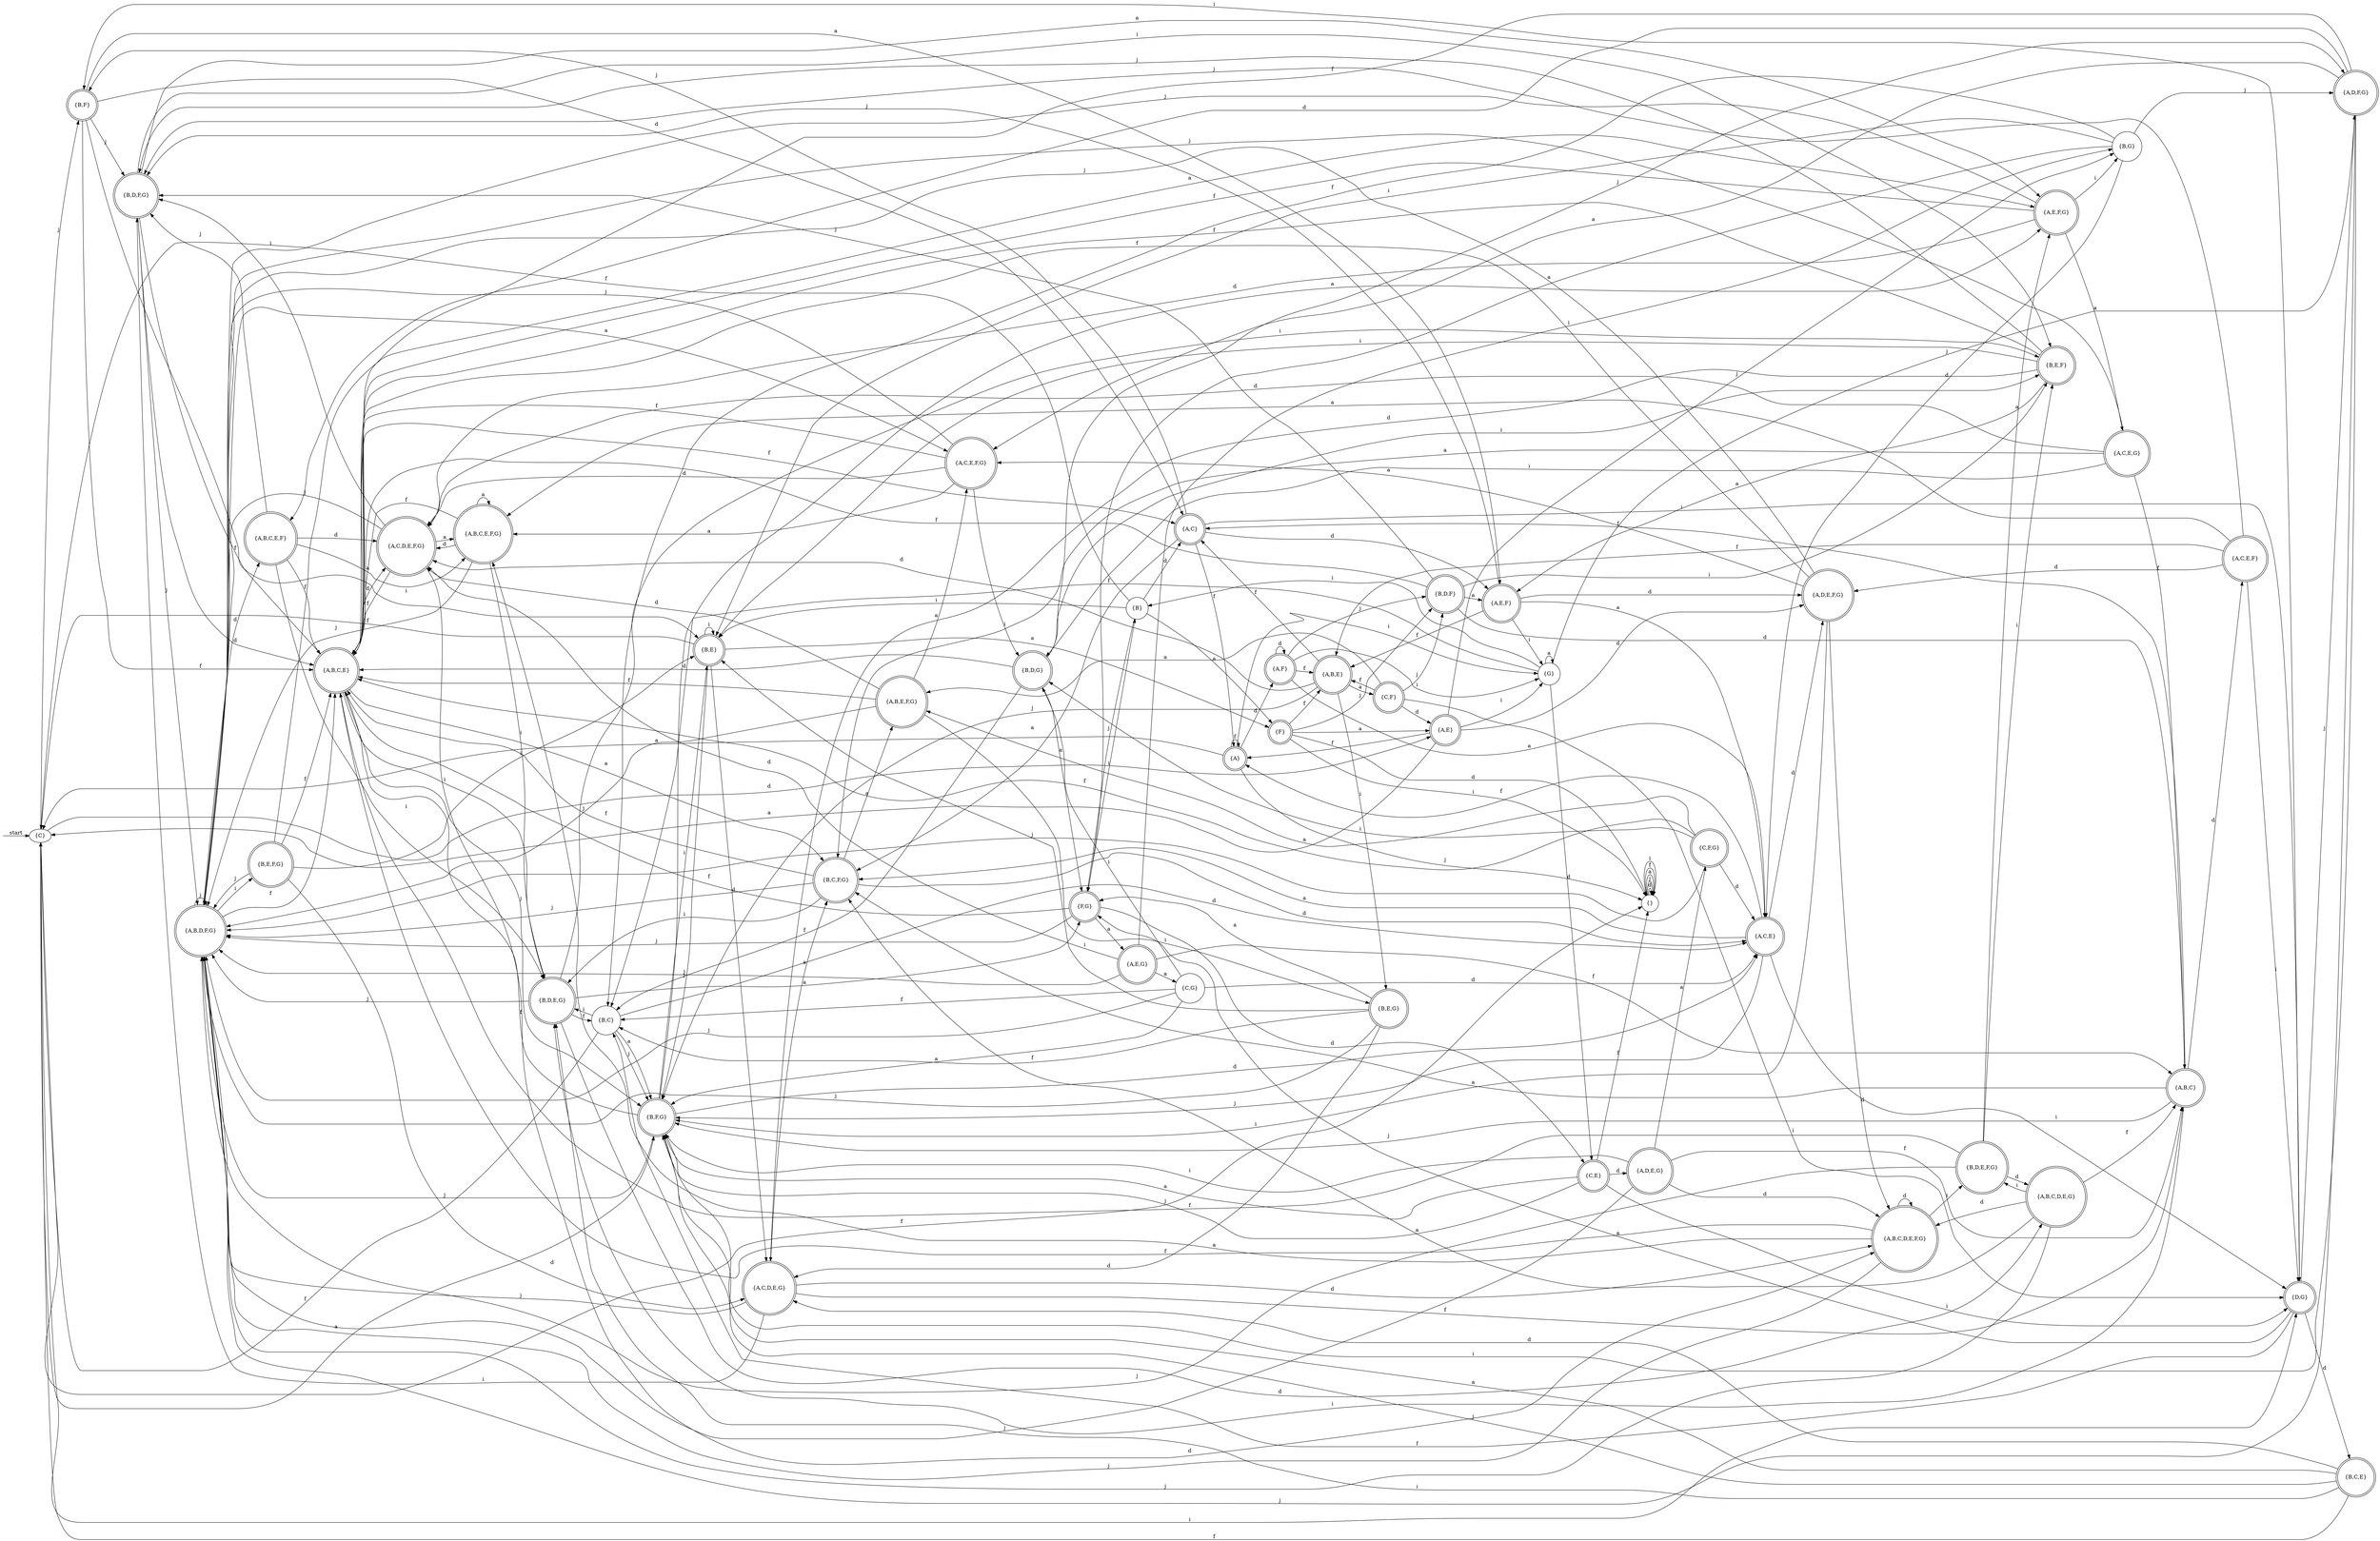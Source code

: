 digraph dfa {
    rankdir = LR;
    __start [style = invis, shape = point];
    __start -> "{C}" [ label = "start" ];
    node [shape = doublecircle]; "{B,F}" "{B,D,F,G}" "{A,B,D,F,G}" "{A,B,C,E,F}" "{A,C,D,E,F,G}" "{A,B,C,D,E,F,G}" "{B,D,E,F,G}" "{A,B,C,D,E,G}" "{A,B,C}" "{A,C,E,F}" "{A,B,E}" "{B,E,G}" "{A,C,E}" "{A}" "{A,F}" "{B,D,F}" "{A,D,F,G}" "{C,E}" "{A,D,E,G}" "{C,F,G}" "{B,D,G}" "{A,B,E,F,G}" "{F}" "{A,C,D,E,G}" "{F,G}" "{A,E,G}" "{C,F}" "{A,D,E,F,G}" "{B,C,F,G}" "{B,D,E,G}" "{A,B,C,E,F,G}" "{B,E,F,G}" "{A,C,E,F,G}" "{B,E,F}" "{A,E,F,G}" "{A,C,E,G}" "{A,B,C,E}" "{A,C}" "{B,E}" "{A,E,F}" "{A,E}" "{D,G}" "{B,C,E}" "{B,F,G}"
    node [shape = circle];
    "{A,D,E,G}" -> "{A,B,D,F,G}" [ label = "j" ];
    "{G}" -> "{B,C}" [ label = "f" ];
    "{A,C,D,E,F,G}" -> "{B,D,F,G}" [ label = "i" ];
    "{A,B,C,E,F,G}" -> "{A,B,C,E}" [ label = "f" ];
    "{A,B,E}" -> "{A,C,D,E,F,G}" [ label = "d" ];
    "{F}" -> "{}" [ label = "d" ];
    "{B,E,G}" -> "{B,C}" [ label = "f" ];
    "{B,D,G}" -> "{F,G}" [ label = "a" ];
    "{A,B,D,F,G}" -> "{A,B,C,E,F}" [ label = "d" ];
    "{C}" -> "{B,F,G}" [ label = "a" ];
    "{B,F,G}" -> "{B,E}" [ label = "i" ];
    "{C}" -> "{D,G}" [ label = "i" ];
    "{B,F,G}" -> "{A,E,F,G}" [ label = "a" ];
    "{}" -> "{}" [ label = "d" ];
    "{A,C,E,G}" -> "{A,C,D,E,F,G}" [ label = "d" ];
    "{B,D,E,F,G}" -> "{A,B,C,E}" [ label = "f" ];
    "{C,F,G}" -> "{A,C,E}" [ label = "d" ];
    "{B,E,G}" -> "{A,B,D,F,G}" [ label = "j" ];
    "{A,C,E,F}" -> "{A,B,C,E,F,G}" [ label = "a" ];
    "{A,C,E,F}" -> "{A,B,E}" [ label = "f" ];
    "{B,D,G}" -> "{A,D,F,G}" [ label = "j" ];
    "{A,C,D,E,F,G}" -> "{A,B,C,E,F,G}" [ label = "a" ];
    "{A,E,G}" -> "{A,B,D,F,G}" [ label = "j" ];
    "{A,B,C,E}" -> "{A,C,D,E,F,G}" [ label = "d" ];
    "{A,C,D,E,F,G}" -> "{A,B,C,D,E,F,G}" [ label = "d" ];
    "{A,B,C,E}" -> "{B,C,F,G}" [ label = "a" ];
    "{B,F}" -> "{A,B,C,E}" [ label = "f" ];
    "{B,E,F}" -> "{A,E,F}" [ label = "a" ];
    "{A,B,D,F,G}" -> "{B,E,F,G}" [ label = "i" ];
    "{A,B,E,F,G}" -> "{A,B,C,E}" [ label = "f" ];
    "{C,F}" -> "{A,E}" [ label = "d" ];
    "{A,B,E}" -> "{B,E,G}" [ label = "i" ];
    "{B,E}" -> "{B,E}" [ label = "i" ];
    "{B,D,F,G}" -> "{A,E,F,G}" [ label = "a" ];
    "{A,B,C,E,F}" -> "{B,D,E,G}" [ label = "i" ];
    "{B,E,F,G}" -> "{A,B,C,E}" [ label = "f" ];
    "{B,F}" -> "{B,D,F,G}" [ label = "j" ];
    "{A,C,E,G}" -> "{A,B,C}" [ label = "f" ];
    "{B,D,E,F,G}" -> "{A,B,C,D,E,G}" [ label = "d" ];
    "{C}" -> "{A,E}" [ label = "d" ];
    "{A,C,D,E,F,G}" -> "{A,B,C,E}" [ label = "f" ];
    "{G}" -> "{B}" [ label = "i" ];
    "{B,F}" -> "{A,C}" [ label = "d" ];
    "{C}" -> "{}" [ label = "f" ];
    "{B,D,E,F,G}" -> "{B,E,F}" [ label = "i" ];
    "{C}" -> "{B,F}" [ label = "j" ];
    "{B,E,G}" -> "{F,G}" [ label = "a" ];
    "{A,C,E,F}" -> "{B,D,F,G}" [ label = "j" ];
    "{A,C,D,E,F,G}" -> "{A,B,D,F,G}" [ label = "j" ];
    "{A,E,G}" -> "{C,G}" [ label = "a" ];
    "{A,D,E,G}" -> "{B,F,G}" [ label = "i" ];
    "{A,B,D,F,G}" -> "{A,B,D,F,G}" [ label = "j" ];
    "{B}" -> "{C}" [ label = "f" ];
    "{A,B,E}" -> "{B,F,G}" [ label = "j" ];
    "{C,F,G}" -> "{A,B,C,E}" [ label = "f" ];
    "{B,E}" -> "{B,F,G}" [ label = "j" ];
    "{A,C,E,F,G}" -> "{A,B,C,E,F,G}" [ label = "a" ];
    "{C,G}" -> "{B,F,G}" [ label = "a" ];
    "{A,E}" -> "{C}" [ label = "a" ];
    "{B,F}" -> "{B,E}" [ label = "i" ];
    "{F}" -> "{A,B,E}" [ label = "f" ];
    "{B,E,G}" -> "{A,C,D,E,G}" [ label = "d" ];
    "{A,B,E}" -> "{A,C}" [ label = "f" ];
    "{A,B,C,E,F,G}" -> "{A,C,D,E,F,G}" [ label = "d" ];
    "{A,B,D,F,G}" -> "{A,B,C,E}" [ label = "f" ];
    "{B}" -> "{F,G}" [ label = "j" ];
    "{B,D,F,G}" -> "{A,B,D,F,G}" [ label = "j" ];
    "{A,C}" -> "{D,G}" [ label = "i" ];
    "{A,C,E,F,G}" -> "{B,D,G}" [ label = "i" ];
    "{B,G}" -> "{A,C,E}" [ label = "d" ];
    "{B,E,F,G}" -> "{A,E,F,G}" [ label = "a" ];
    "{B,D,F,G}" -> "{A,B,C,E}" [ label = "f" ];
    "{B,E,F}" -> "{A,B,C,E}" [ label = "f" ];
    "{B,F}" -> "{A,E,F}" [ label = "a" ];
    "{A,E}" -> "{G}" [ label = "i" ];
    "{C,G}" -> "{B,D,G}" [ label = "i" ];
    "{B,D,G}" -> "{A,B,C,E}" [ label = "d" ];
    "{A,B,D,F,G}" -> "{A,C,E,F,G}" [ label = "a" ];
    "{A,B,E}" -> "{C,F}" [ label = "a" ];
    "{B,D,E,F,G}" -> "{A,E,F,G}" [ label = "a" ];
    "{C,F}" -> "{A,B,E}" [ label = "f" ];
    "{A,B,E,F,G}" -> "{A,C,D,E,F,G}" [ label = "d" ];
    "{B,D,E,G}" -> "{A,B,D,F,G}" [ label = "j" ];
    "{A,B,C,E,F}" -> "{A,B,C,E,F,G}" [ label = "a" ];
    "{B,D,F,G}" -> "{B,E,F}" [ label = "i" ];
    "{B,D,E,G}" -> "{F,G}" [ label = "a" ];
    "{B,G}" -> "{B,C}" [ label = "f" ];
    "{B,D,F,G}" -> "{A,B,C,E}" [ label = "d" ];
    "{A,C,E,F}" -> "{A,D,E,F,G}" [ label = "d" ];
    "{A,B,C,D,E,F,G}" -> "{A,B,C,E}" [ label = "f" ];
    "{B,D,G}" -> "{B,E,F}" [ label = "i" ];
    "{B,D,E,F,G}" -> "{A,B,D,F,G}" [ label = "j" ];
    "{B,D,E,G}" -> "{B,E,F}" [ label = "i" ];
    "{A,D,E,G}" -> "{C,F,G}" [ label = "a" ];
    "{A,E,G}" -> "{B,G}" [ label = "i" ];
    "{A,B,C}" -> "{B,F,G}" [ label = "j" ];
    "{B,C,F,G}" -> "{A,B,C,E}" [ label = "f" ];
    "{A,B,C,E,F}" -> "{A,C,D,E,F,G}" [ label = "d" ];
    "{A,C,E}" -> "{A,D,E,F,G}" [ label = "d" ];
    "{A,B,C,D,E,F,G}" -> "{A,B,C,E,F,G}" [ label = "a" ];
    "{B,C,F,G}" -> "{A,C,E}" [ label = "d" ];
    "{B,E,F,G}" -> "{B,E}" [ label = "i" ];
    "{A,B,C,E,F}" -> "{A,B,C,E}" [ label = "f" ];
    "{A,B,C,E,F}" -> "{B,D,F,G}" [ label = "j" ];
    "{A,B,C}" -> "{B,D,E,G}" [ label = "i" ];
    "{C,E}" -> "{B,F,G}" [ label = "j" ];
    "{A,B,C,D,E,G}" -> "{A,B,D,F,G}" [ label = "j" ];
    "{A,B,C,D,E,F,G}" -> "{B,D,E,F,G}" [ label = "i" ];
    "{A,C,E}" -> "{B,C,F,G}" [ label = "a" ];
    "{A,B,C,D,E,F,G}" -> "{A,B,C,D,E,F,G}" [ label = "d" ];
    "{C,E}" -> "{D,G}" [ label = "i" ];
    "{A,B,C,D,E,G}" -> "{B,D,E,F,G}" [ label = "i" ];
    "{A,B,C,D,E,F,G}" -> "{A,B,D,F,G}" [ label = "j" ];
    "{A,B,C}" -> "{A,C}" [ label = "f" ];
    "{C,E}" -> "{B,F,G}" [ label = "a" ];
    "{A,B,C,D,E,G}" -> "{B,C,F,G}" [ label = "a" ];
    "{B,C,E}" -> "{C}" [ label = "f" ];
    "{C,E}" -> "{A,D,E,G}" [ label = "d" ];
    "{A,B,C,D,E,G}" -> "{A,B,C,D,E,F,G}" [ label = "d" ];
    "{A,B,C}" -> "{B,C,F,G}" [ label = "a" ];
    "{B,C,E}" -> "{A,C,D,E,G}" [ label = "d" ];
    "{C,E}" -> "{}" [ label = "f" ];
    "{A,B,C,D,E,G}" -> "{A,B,C}" [ label = "f" ];
    "{A,B,C}" -> "{A,C,E,F}" [ label = "d" ];
    "{A,C}" -> "{B,F}" [ label = "j" ];
    "{A,C,E,F}" -> "{D,G}" [ label = "i" ];
    "{A}" -> "{A,F}" [ label = "d" ];
    "{B,F,G}" -> "{A,B,D,F,G}" [ label = "j" ];
    "{B,E,G}" -> "{B,E}" [ label = "i" ];
    "{F,G}" -> "{B}" [ label = "i" ];
    "{B,C}" -> "{B,F,G}" [ label = "a" ];
    "{F,G}" -> "{A,E,G}" [ label = "a" ];
    "{B,C}" -> "{B,D,E,G}" [ label = "i" ];
    "{B,C}" -> "{A,C,E}" [ label = "d" ];
    "{B,C}" -> "{C}" [ label = "f" ];
    "{B,C}" -> "{B,F,G}" [ label = "j" ];
    "{A,B,E,F,G}" -> "{B,E,G}" [ label = "i" ];
    "{A,B,E,F,G}" -> "{A,C,E,F,G}" [ label = "a" ];
    "{A,C,E}" -> "{D,G}" [ label = "i" ];
    "{A,E}" -> "{A}" [ label = "f" ];
    "{C,G}" -> "{B,C}" [ label = "f" ];
    "{A,E}" -> "{A,D,E,F,G}" [ label = "d" ];
    "{C,G}" -> "{A,C,E}" [ label = "d" ];
    "{A,C,E}" -> "{A}" [ label = "f" ];
    "{A,C,E}" -> "{B,F,G}" [ label = "j" ];
    "{}" -> "{}" [ label = "j" ];
    "{A}" -> "{C}" [ label = "a" ];
    "{A,E,F}" -> "{B,D,F,G}" [ label = "j" ];
    "{A}" -> "{G}" [ label = "i" ];
    "{A}" -> "{A}" [ label = "f" ];
    "{A,E,F}" -> "{G}" [ label = "i" ];
    "{B,F,G}" -> "{A,C,E}" [ label = "d" ];
    "{}" -> "{}" [ label = "a" ];
    "{A}" -> "{}" [ label = "j" ];
    "{A,B,C,E,F,G}" -> "{A,B,D,F,G}" [ label = "j" ];
    "{F}" -> "{B,D,F}" [ label = "j" ];
    "{A,F}" -> "{A,C,E}" [ label = "a" ];
    "{C,G}" -> "{A,B,D,F,G}" [ label = "j" ];
    "{A,E}" -> "{B,G}" [ label = "j" ];
    "{A,F}" -> "{G}" [ label = "i" ];
    "{A,F}" -> "{A,F}" [ label = "d" ];
    "{A,F}" -> "{A,B,E}" [ label = "f" ];
    "{B,D,F}" -> "{B,E,F}" [ label = "i" ];
    "{A,B,C,E,F,G}" -> "{A,B,C,E,F,G}" [ label = "a" ];
    "{F}" -> "{A,E}" [ label = "a" ];
    "{A,F}" -> "{B,D,F}" [ label = "j" ];
    "{A,B,C,E,F,G}" -> "{B,D,E,G}" [ label = "i" ];
    "{B,D,F}" -> "{A,E,F}" [ label = "a" ];
    "{B,D,F}" -> "{A,B,C}" [ label = "d" ];
    "{B,D,F}" -> "{A,B,C,E}" [ label = "f" ];
    "{B,D,F}" -> "{B,D,F,G}" [ label = "j" ];
    "{B,C,E}" -> "{B,F,G}" [ label = "j" ];
    "{G}" -> "{G}" [ label = "a" ];
    "{G}" -> "{C,E}" [ label = "d" ];
    "{B,C,E}" -> "{B,F,G}" [ label = "a" ];
    "{A,D,E,G}" -> "{A,B,C}" [ label = "f" ];
    "{G}" -> "{A,D,F,G}" [ label = "j" ];
    "{A,D,F,G}" -> "{A,C,E,F,G}" [ label = "a" ];
    "{A,D,F,G}" -> "{B,F,G}" [ label = "i" ];
    "{A,D,F,G}" -> "{A,B,C,E,F}" [ label = "d" ];
    "{A,D,F,G}" -> "{A,B,C,E}" [ label = "f" ];
    "{A,D,F,G}" -> "{A,B,D,F,G}" [ label = "j" ];
    "{B,G}" -> "{A,D,F,G}" [ label = "j" ];
    "{C,F}" -> "{B,D,F}" [ label = "j" ];
    "{C,F}" -> "{D,G}" [ label = "i" ];
    "{B,D,E,G}" -> "{B,C}" [ label = "f" ];
    "{B,G}" -> "{F,G}" [ label = "a" ];
    "{A,D,E,G}" -> "{A,B,C,D,E,F,G}" [ label = "d" ];
    "{B,C,F,G}" -> "{B,D,E,G}" [ label = "i" ];
    "{B,E,F}" -> "{B,D,F,G}" [ label = "j" ];
    "{B}" -> "{B,E}" [ label = "i" ];
    "{C,F,G}" -> "{A,B,E,F,G}" [ label = "a" ];
    "{B}" -> "{F}" [ label = "a" ];
    "{C,F,G}" -> "{B,D,G}" [ label = "i" ];
    "{C,F,G}" -> "{A,B,D,F,G}" [ label = "j" ];
    "{B,D,G}" -> "{B,C}" [ label = "f" ];
    "{A,B,E,F,G}" -> "{A,B,D,F,G}" [ label = "j" ];
    "{B}" -> "{A,C}" [ label = "d" ];
    "{B,C,F,G}" -> "{A,B,D,F,G}" [ label = "j" ];
    "{B,E,F}" -> "{B,E}" [ label = "i" ];
    "{F}" -> "{}" [ label = "i" ];
    "{A,E,F,G}" -> "{A,B,C,E}" [ label = "f" ];
    "{A,E,F,G}" -> "{A,C,D,E,F,G}" [ label = "d" ];
    "{A,C,D,E,G}" -> "{B,C,F,G}" [ label = "a" ];
    "{A,C,D,E,G}" -> "{B,D,F,G}" [ label = "i" ];
    "{A,C,D,E,G}" -> "{A,B,C,D,E,F,G}" [ label = "d" ];
    "{A,C,D,E,G}" -> "{A,B,C}" [ label = "f" ];
    "{A,C,D,E,G}" -> "{A,B,D,F,G}" [ label = "j" ];
    "{A,E,F}" -> "{A,B,E}" [ label = "f" ];
    "{F,G}" -> "{C,E}" [ label = "d" ];
    "{A,E,F}" -> "{A,D,E,F,G}" [ label = "d" ];
    "{F,G}" -> "{A,B,C,E}" [ label = "f" ];
    "{F,G}" -> "{A,B,D,F,G}" [ label = "j" ];
    "{}" -> "{}" [ label = "f" ];
    "{A,B,C,E}" -> "{B,F,G}" [ label = "j" ];
    "{A,E,G}" -> "{A,C,D,E,F,G}" [ label = "d" ];
    "{A,E,G}" -> "{A,B,C}" [ label = "f" ];
    "{B,E,F,G}" -> "{A,B,D,F,G}" [ label = "j" ];
    "{C,F}" -> "{A,B,E,F,G}" [ label = "a" ];
    "{B,G}" -> "{B,E}" [ label = "i" ];
    "{B,E}" -> "{F}" [ label = "a" ];
    "{A,C,E,F,G}" -> "{A,B,C,E}" [ label = "f" ];
    "{A,C,E,F,G}" -> "{A,C,D,E,F,G}" [ label = "d" ];
    "{A,D,E,F,G}" -> "{A,C,E,F,G}" [ label = "a" ];
    "{A,D,E,F,G}" -> "{B,F,G}" [ label = "i" ];
    "{A,D,E,F,G}" -> "{A,B,C,D,E,F,G}" [ label = "d" ];
    "{A,D,E,F,G}" -> "{A,B,C,E}" [ label = "f" ];
    "{A,D,E,F,G}" -> "{A,B,D,F,G}" [ label = "j" ];
    "{}" -> "{}" [ label = "i" ];
    "{B,C,F,G}" -> "{A,B,E,F,G}" [ label = "a" ];
    "{B,D,E,G}" -> "{A,B,C,D,E,G}" [ label = "d" ];
    "{B,E,F,G}" -> "{A,C,D,E,G}" [ label = "d" ];
    "{A,C,E,F,G}" -> "{A,B,D,F,G}" [ label = "j" ];
    "{B,E,F}" -> "{A,C,D,E,G}" [ label = "d" ];
    "{A,B,C,E}" -> "{B,D,E,G}" [ label = "i" ];
    "{A,C,E,G}" -> "{A,B,D,F,G}" [ label = "j" ];
    "{A,E,F,G}" -> "{A,C,E,G}" [ label = "a" ];
    "{A,E,F,G}" -> "{B,G}" [ label = "i" ];
    "{A,C,E,G}" -> "{B,C,F,G}" [ label = "a" ];
    "{A,E,F,G}" -> "{A,B,D,F,G}" [ label = "j" ];
    "{A,C,E,G}" -> "{B,D,G}" [ label = "i" ];
    "{A,B,C,E}" -> "{A,C}" [ label = "f" ];
    "{A,C}" -> "{B,C,F,G}" [ label = "a" ];
    "{A,C}" -> "{A,E,F}" [ label = "d" ];
    "{A,C}" -> "{A}" [ label = "f" ];
    "{B,E}" -> "{A,C,D,E,G}" [ label = "d" ];
    "{B,E}" -> "{C}" [ label = "f" ];
    "{A,E,F}" -> "{A,C,E}" [ label = "a" ];
    "{D,G}" -> "{F,G}" [ label = "a" ];
    "{D,G}" -> "{B,F}" [ label = "i" ];
    "{D,G}" -> "{B,C,E}" [ label = "d" ];
    "{D,G}" -> "{B,C}" [ label = "f" ];
    "{D,G}" -> "{A,D,F,G}" [ label = "j" ];
    "{B,C,E}" -> "{B,D,E,G}" [ label = "i" ];
    "{B,F,G}" -> "{A,B,C,E}" [ label = "f" ];
}
